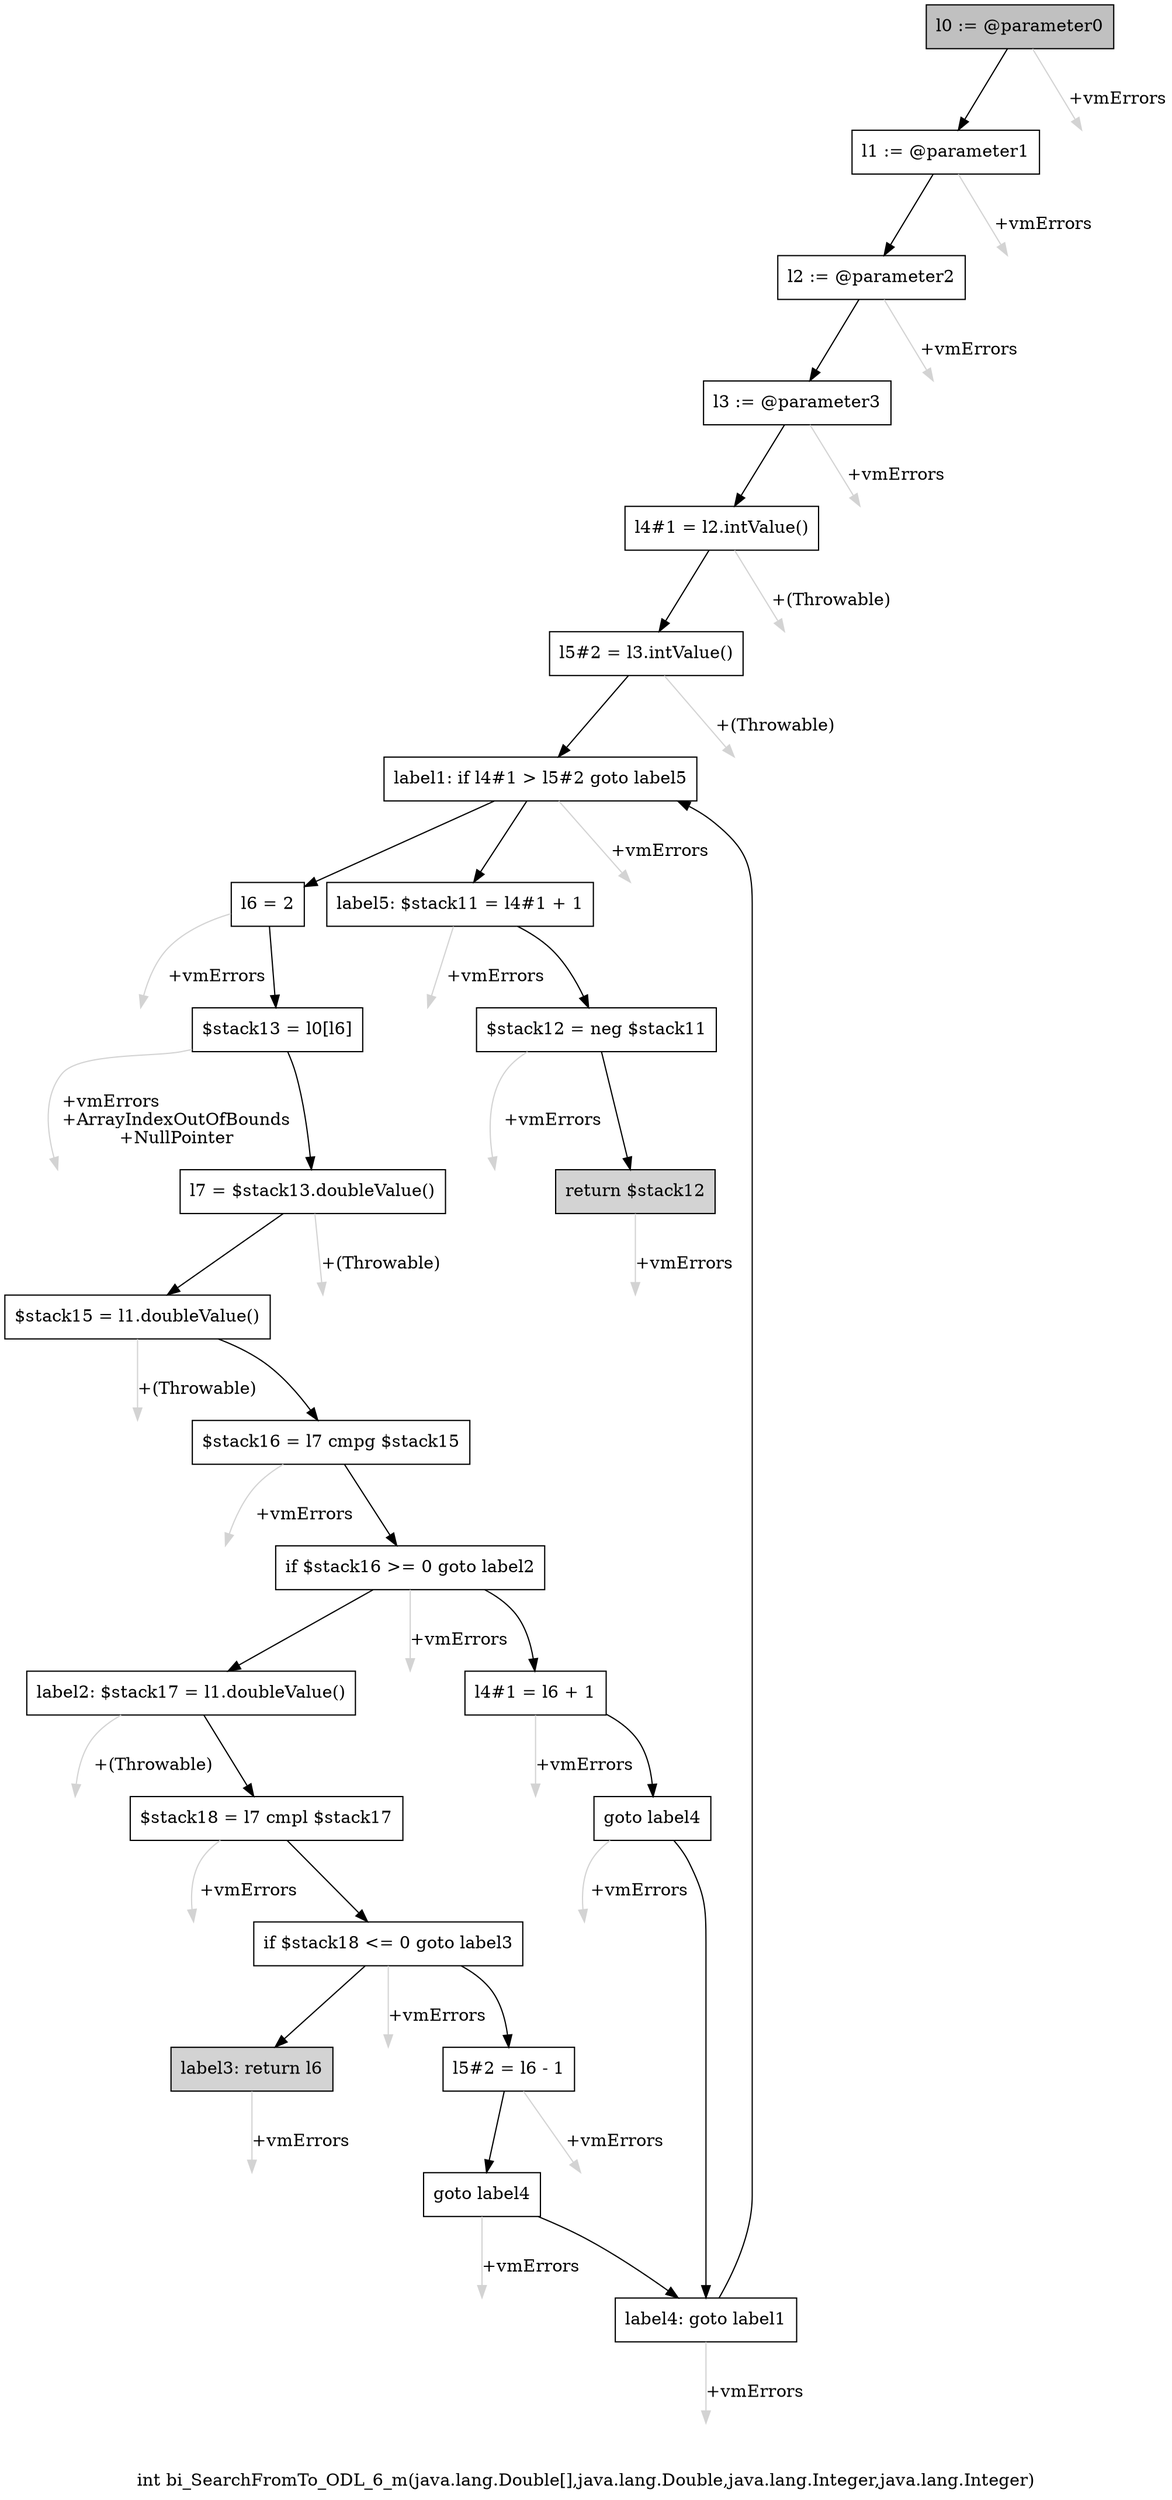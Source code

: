 digraph "int bi_SearchFromTo_ODL_6_m(java.lang.Double[],java.lang.Double,java.lang.Integer,java.lang.Integer)" {
    label="int bi_SearchFromTo_ODL_6_m(java.lang.Double[],java.lang.Double,java.lang.Integer,java.lang.Integer)";
    node [shape=box];
    "0" [style=filled,fillcolor=gray,label="l0 := @parameter0",];
    "1" [label="l1 := @parameter1",];
    "0"->"1" [color=black,];
    "25" [style=invis,label="Esc",];
    "0"->"25" [color=lightgray,label="\l+vmErrors",];
    "2" [label="l2 := @parameter2",];
    "1"->"2" [color=black,];
    "26" [style=invis,label="Esc",];
    "1"->"26" [color=lightgray,label="\l+vmErrors",];
    "3" [label="l3 := @parameter3",];
    "2"->"3" [color=black,];
    "27" [style=invis,label="Esc",];
    "2"->"27" [color=lightgray,label="\l+vmErrors",];
    "4" [label="l4#1 = l2.intValue()",];
    "3"->"4" [color=black,];
    "28" [style=invis,label="Esc",];
    "3"->"28" [color=lightgray,label="\l+vmErrors",];
    "5" [label="l5#2 = l3.intValue()",];
    "4"->"5" [color=black,];
    "29" [style=invis,label="Esc",];
    "4"->"29" [color=lightgray,label="\l+(Throwable)",];
    "6" [label="label1: if l4#1 > l5#2 goto label5",];
    "5"->"6" [color=black,];
    "30" [style=invis,label="Esc",];
    "5"->"30" [color=lightgray,label="\l+(Throwable)",];
    "7" [label="l6 = 2",];
    "6"->"7" [color=black,];
    "22" [label="label5: $stack11 = l4#1 + 1",];
    "6"->"22" [color=black,];
    "31" [style=invis,label="Esc",];
    "6"->"31" [color=lightgray,label="\l+vmErrors",];
    "8" [label="$stack13 = l0[l6]",];
    "7"->"8" [color=black,];
    "32" [style=invis,label="Esc",];
    "7"->"32" [color=lightgray,label="\l+vmErrors",];
    "9" [label="l7 = $stack13.doubleValue()",];
    "8"->"9" [color=black,];
    "33" [style=invis,label="Esc",];
    "8"->"33" [color=lightgray,label="\l+vmErrors\l+ArrayIndexOutOfBounds\l+NullPointer",];
    "10" [label="$stack15 = l1.doubleValue()",];
    "9"->"10" [color=black,];
    "34" [style=invis,label="Esc",];
    "9"->"34" [color=lightgray,label="\l+(Throwable)",];
    "11" [label="$stack16 = l7 cmpg $stack15",];
    "10"->"11" [color=black,];
    "35" [style=invis,label="Esc",];
    "10"->"35" [color=lightgray,label="\l+(Throwable)",];
    "12" [label="if $stack16 >= 0 goto label2",];
    "11"->"12" [color=black,];
    "36" [style=invis,label="Esc",];
    "11"->"36" [color=lightgray,label="\l+vmErrors",];
    "13" [label="l4#1 = l6 + 1",];
    "12"->"13" [color=black,];
    "15" [label="label2: $stack17 = l1.doubleValue()",];
    "12"->"15" [color=black,];
    "37" [style=invis,label="Esc",];
    "12"->"37" [color=lightgray,label="\l+vmErrors",];
    "14" [label="goto label4",];
    "13"->"14" [color=black,];
    "38" [style=invis,label="Esc",];
    "13"->"38" [color=lightgray,label="\l+vmErrors",];
    "21" [label="label4: goto label1",];
    "14"->"21" [color=black,];
    "39" [style=invis,label="Esc",];
    "14"->"39" [color=lightgray,label="\l+vmErrors",];
    "16" [label="$stack18 = l7 cmpl $stack17",];
    "15"->"16" [color=black,];
    "40" [style=invis,label="Esc",];
    "15"->"40" [color=lightgray,label="\l+(Throwable)",];
    "17" [label="if $stack18 <= 0 goto label3",];
    "16"->"17" [color=black,];
    "41" [style=invis,label="Esc",];
    "16"->"41" [color=lightgray,label="\l+vmErrors",];
    "18" [label="l5#2 = l6 - 1",];
    "17"->"18" [color=black,];
    "20" [style=filled,fillcolor=lightgray,label="label3: return l6",];
    "17"->"20" [color=black,];
    "42" [style=invis,label="Esc",];
    "17"->"42" [color=lightgray,label="\l+vmErrors",];
    "19" [label="goto label4",];
    "18"->"19" [color=black,];
    "43" [style=invis,label="Esc",];
    "18"->"43" [color=lightgray,label="\l+vmErrors",];
    "19"->"21" [color=black,];
    "44" [style=invis,label="Esc",];
    "19"->"44" [color=lightgray,label="\l+vmErrors",];
    "45" [style=invis,label="Esc",];
    "20"->"45" [color=lightgray,label="\l+vmErrors",];
    "21"->"6" [color=black,];
    "46" [style=invis,label="Esc",];
    "21"->"46" [color=lightgray,label="\l+vmErrors",];
    "23" [label="$stack12 = neg $stack11",];
    "22"->"23" [color=black,];
    "47" [style=invis,label="Esc",];
    "22"->"47" [color=lightgray,label="\l+vmErrors",];
    "24" [style=filled,fillcolor=lightgray,label="return $stack12",];
    "23"->"24" [color=black,];
    "48" [style=invis,label="Esc",];
    "23"->"48" [color=lightgray,label="\l+vmErrors",];
    "49" [style=invis,label="Esc",];
    "24"->"49" [color=lightgray,label="\l+vmErrors",];
}
